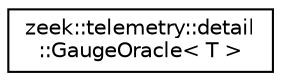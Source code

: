 digraph "Graphical Class Hierarchy"
{
 // LATEX_PDF_SIZE
  edge [fontname="Helvetica",fontsize="10",labelfontname="Helvetica",labelfontsize="10"];
  node [fontname="Helvetica",fontsize="10",shape=record];
  rankdir="LR";
  Node0 [label="zeek::telemetry::detail\l::GaugeOracle\< T \>",height=0.2,width=0.4,color="black", fillcolor="white", style="filled",URL="$d4/d68/namespacezeek_1_1telemetry_1_1detail.html#d0/dc0/structzeek_1_1telemetry_1_1detail_1_1GaugeOracle",tooltip=" "];
}
